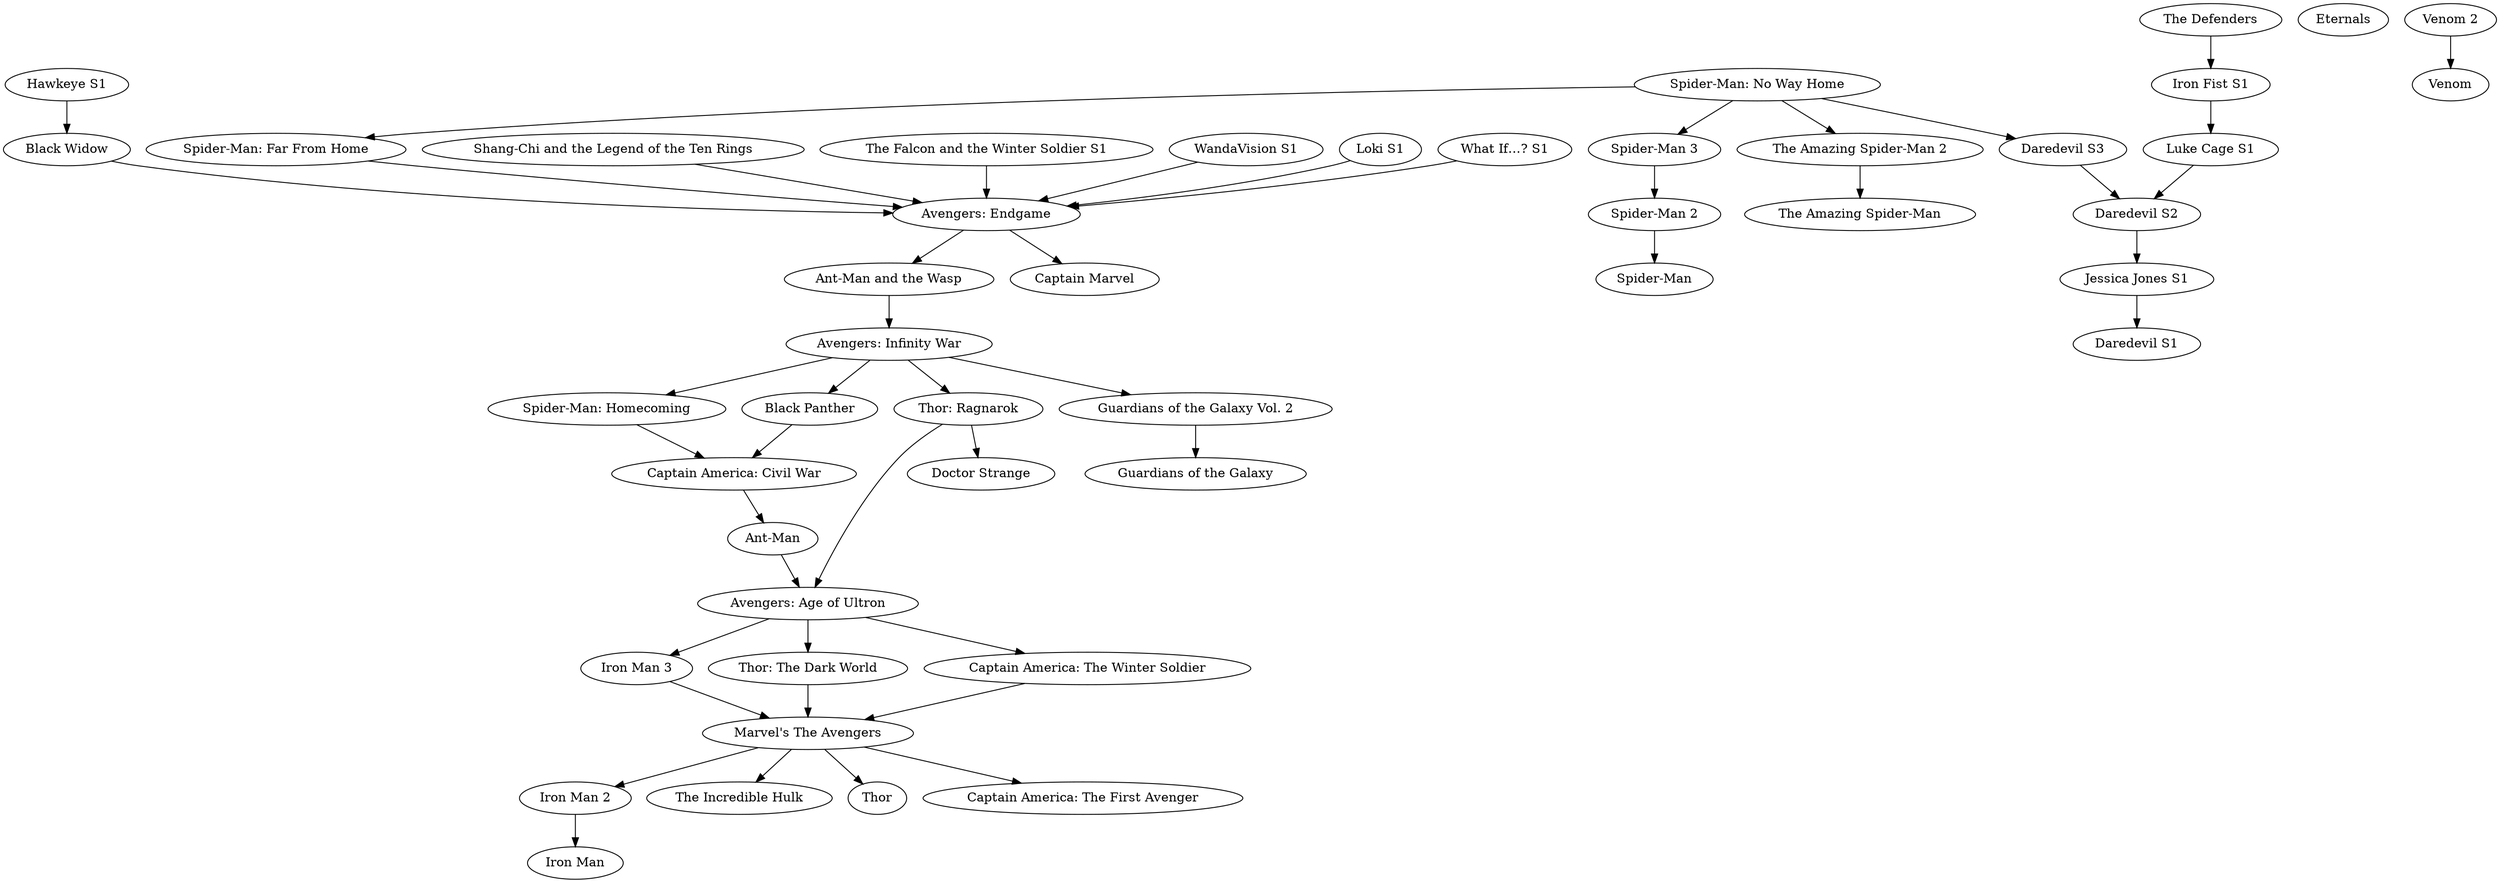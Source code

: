 digraph regexp { 
    iron_man [label="Iron Man"];
    the_incredible_hulk [label="The Incredible Hulk"];
    iron_man_2 [label="Iron Man 2"];
    thor [label="Thor"];
    captain_america_the_first_avenger [label="Captain America: The First Avenger"];
    marvels_the_avengers [label="Marvel's The Avengers"];
    iron_man_3 [label="Iron Man 3"];
    thor_the_dark_world [label="Thor: The Dark World"];
    captain_america_the_winter_soldier [label="Captain America: The Winter Soldier"];
    guardians_of_the_galaxy [label="Guardians of the Galaxy"];
    avengers_age_of_ultron [label="Avengers: Age of Ultron"];
    antman [label="Ant-Man"];
    captain_america_civil_war [label="Captain America: Civil War"];
    doctor_strange [label="Doctor Strange"];
    guardians_of_the_galaxy_vol2 [label="Guardians of the Galaxy Vol. 2"];
    spiderman_homecoming [label="Spider-Man: Homecoming"];
    thor_ragnarok [label="Thor: Ragnarok"];
    black_panther [label="Black Panther"];
    avengers_infinity_war [label="Avengers: Infinity War"];
    antman_and_the_wasp [label="Ant-Man and the Wasp"];
    captain_marvel [label="Captain Marvel"];
    avengers_endgame [label="Avengers: Endgame"];
    spiderman_far_from_home [label="Spider-Man: Far From Home"];
    black_widow [label="Black Widow"];
    shangchi_and_the_legend_of_the_ten_rings [label="Shang-Chi and the Legend of the Ten Rings"];
    eternals [label="Eternals"];
    spiderman_no_way_home [label="Spider-Man: No Way Home"];

    //iron_man
    //the_incredible_hulk

    iron_man_2 -> iron_man;

    // thor
    // captain_america_the_first_avenger

    marvels_the_avengers -> iron_man_2;
    marvels_the_avengers -> the_incredible_hulk;
    marvels_the_avengers -> thor;
    marvels_the_avengers -> captain_america_the_first_avenger;

    iron_man_3 -> marvels_the_avengers;

    thor_the_dark_world -> marvels_the_avengers;

    captain_america_the_winter_soldier -> marvels_the_avengers;

    // guardians_of_the_galaxy
    
    avengers_age_of_ultron -> iron_man_3;
    avengers_age_of_ultron -> thor_the_dark_world;
    avengers_age_of_ultron -> captain_america_the_winter_soldier;

    antman -> avengers_age_of_ultron;

    captain_america_civil_war -> antman;

    // doctor_strange

    guardians_of_the_galaxy_vol2 -> guardians_of_the_galaxy;

    spiderman_homecoming -> captain_america_civil_war;

    thor_ragnarok -> doctor_strange;
    thor_ragnarok -> avengers_age_of_ultron;

    black_panther -> captain_america_civil_war;

    avengers_infinity_war -> thor_ragnarok;
    avengers_infinity_war -> spiderman_homecoming;
    avengers_infinity_war -> black_panther;
    avengers_infinity_war -> guardians_of_the_galaxy_vol2;

    antman_and_the_wasp -> avengers_infinity_war;

    // captain_marvel;

    avengers_endgame -> captain_marvel;
    avengers_endgame -> antman_and_the_wasp;

    spiderman_far_from_home -> avengers_endgame;

    black_widow -> avengers_endgame;

    shangchi_and_the_legend_of_the_ten_rings -> avengers_endgame;

    //eternals;

    spiderman_no_way_home -> spiderman_far_from_home;
    spiderman_no_way_home -> spiderman_3;
    spiderman_no_way_home -> the_amazing_spiderman_2;
    spiderman_no_way_home -> daredevil_s3;


    spiderman [label="Spider-Man"];
    spiderman_2 [label="Spider-Man 2"];
    spiderman_3 [label="Spider-Man 3"];
    spiderman_2 -> spiderman;
    spiderman_3 -> spiderman_2;

    the_amazing_spiderman [label="The Amazing Spider-Man"];
    the_amazing_spiderman_2 [label="The Amazing Spider-Man 2"];
    the_amazing_spiderman_2 -> the_amazing_spiderman;

    venom [label="Venom"]
    venom_2 [label="Venom 2"]
    venom_2 -> venom;

    the_falcon_and_the_winter_soldier [label="The Falcon and the Winter Soldier S1"]
    wandavision [label="WandaVision S1"]
    loki [label="Loki S1"]
    what_if [label="What If…? S1"]
    hawkeye [label="Hawkeye S1"]

    the_falcon_and_the_winter_soldier -> avengers_endgame;

    wandavision -> avengers_endgame;

    loki -> avengers_endgame;

    what_if -> avengers_endgame;

    hawkeye -> black_widow;
    //hawkeye -> daredevil_s3;

    daredevil_s1 [label="Daredevil S1"]
    daredevil_s2 [label="Daredevil S2"]
    daredevil_s3 [label="Daredevil S3"]
    daredevil_s2 -> jessica_jones_s1;
    daredevil_s3 -> daredevil_s2;

    jessica_jones_s1 [label="Jessica Jones S1"];
    jessica_jones_s1 -> daredevil_s1;

    luke_cage_s1 [label="Luke Cage S1"];
    luke_cage_s1 -> daredevil_s2;

    iron_fist_s1 [label="Iron Fist S1"];
    iron_fist_s1 -> luke_cage_s1;

    the_defenders [label="The Defenders"];
    the_defenders -> iron_fist_s1;
}